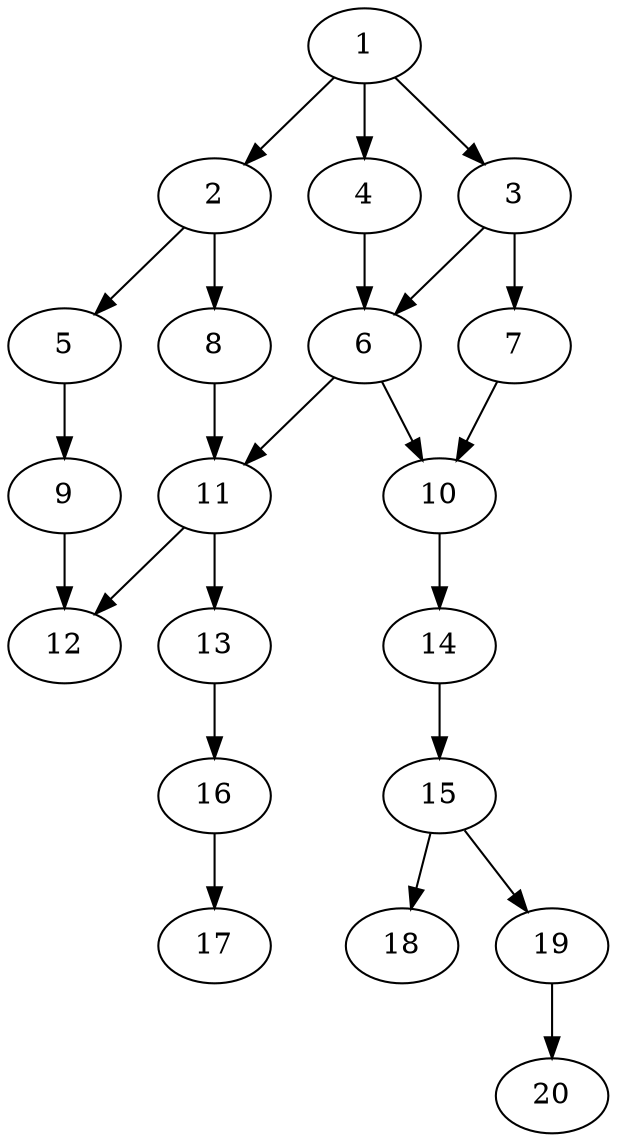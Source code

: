 // DAG automatically generated by daggen at Sat Jul 27 15:34:46 2019
// ./daggen --dot -n 20 --ccr 0.3 --fat 0.4 --regular 0.5 --density 0.4 --mindata 5242880 --maxdata 52428800 
digraph G {
  1 [size="88381440", alpha="0.01", expect_size="26514432"] 
  1 -> 2 [size ="26514432"]
  1 -> 3 [size ="26514432"]
  1 -> 4 [size ="26514432"]
  2 [size="158638080", alpha="0.10", expect_size="47591424"] 
  2 -> 5 [size ="47591424"]
  2 -> 8 [size ="47591424"]
  3 [size="119080960", alpha="0.01", expect_size="35724288"] 
  3 -> 6 [size ="35724288"]
  3 -> 7 [size ="35724288"]
  4 [size="77271040", alpha="0.07", expect_size="23181312"] 
  4 -> 6 [size ="23181312"]
  5 [size="156822187", alpha="0.01", expect_size="47046656"] 
  5 -> 9 [size ="47046656"]
  6 [size="93293227", alpha="0.07", expect_size="27987968"] 
  6 -> 10 [size ="27987968"]
  6 -> 11 [size ="27987968"]
  7 [size="131587413", alpha="0.03", expect_size="39476224"] 
  7 -> 10 [size ="39476224"]
  8 [size="32303787", alpha="0.06", expect_size="9691136"] 
  8 -> 11 [size ="9691136"]
  9 [size="130570240", alpha="0.16", expect_size="39171072"] 
  9 -> 12 [size ="39171072"]
  10 [size="85077333", alpha="0.10", expect_size="25523200"] 
  10 -> 14 [size ="25523200"]
  11 [size="118698667", alpha="0.12", expect_size="35609600"] 
  11 -> 12 [size ="35609600"]
  11 -> 13 [size ="35609600"]
  12 [size="124252160", alpha="0.09", expect_size="37275648"] 
  13 [size="44250453", alpha="0.03", expect_size="13275136"] 
  13 -> 16 [size ="13275136"]
  14 [size="54357333", alpha="0.04", expect_size="16307200"] 
  14 -> 15 [size ="16307200"]
  15 [size="109380267", alpha="0.04", expect_size="32814080"] 
  15 -> 18 [size ="32814080"]
  15 -> 19 [size ="32814080"]
  16 [size="116056747", alpha="0.07", expect_size="34817024"] 
  16 -> 17 [size ="34817024"]
  17 [size="174752427", alpha="0.11", expect_size="52425728"] 
  18 [size="43496107", alpha="0.02", expect_size="13048832"] 
  19 [size="91139413", alpha="0.10", expect_size="27341824"] 
  19 -> 20 [size ="27341824"]
  20 [size="60641280", alpha="0.06", expect_size="18192384"] 
}
